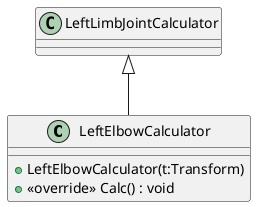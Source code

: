 @startuml
class LeftElbowCalculator {
    + LeftElbowCalculator(t:Transform)
    + <<override>> Calc() : void
}
LeftLimbJointCalculator <|-- LeftElbowCalculator
@enduml
